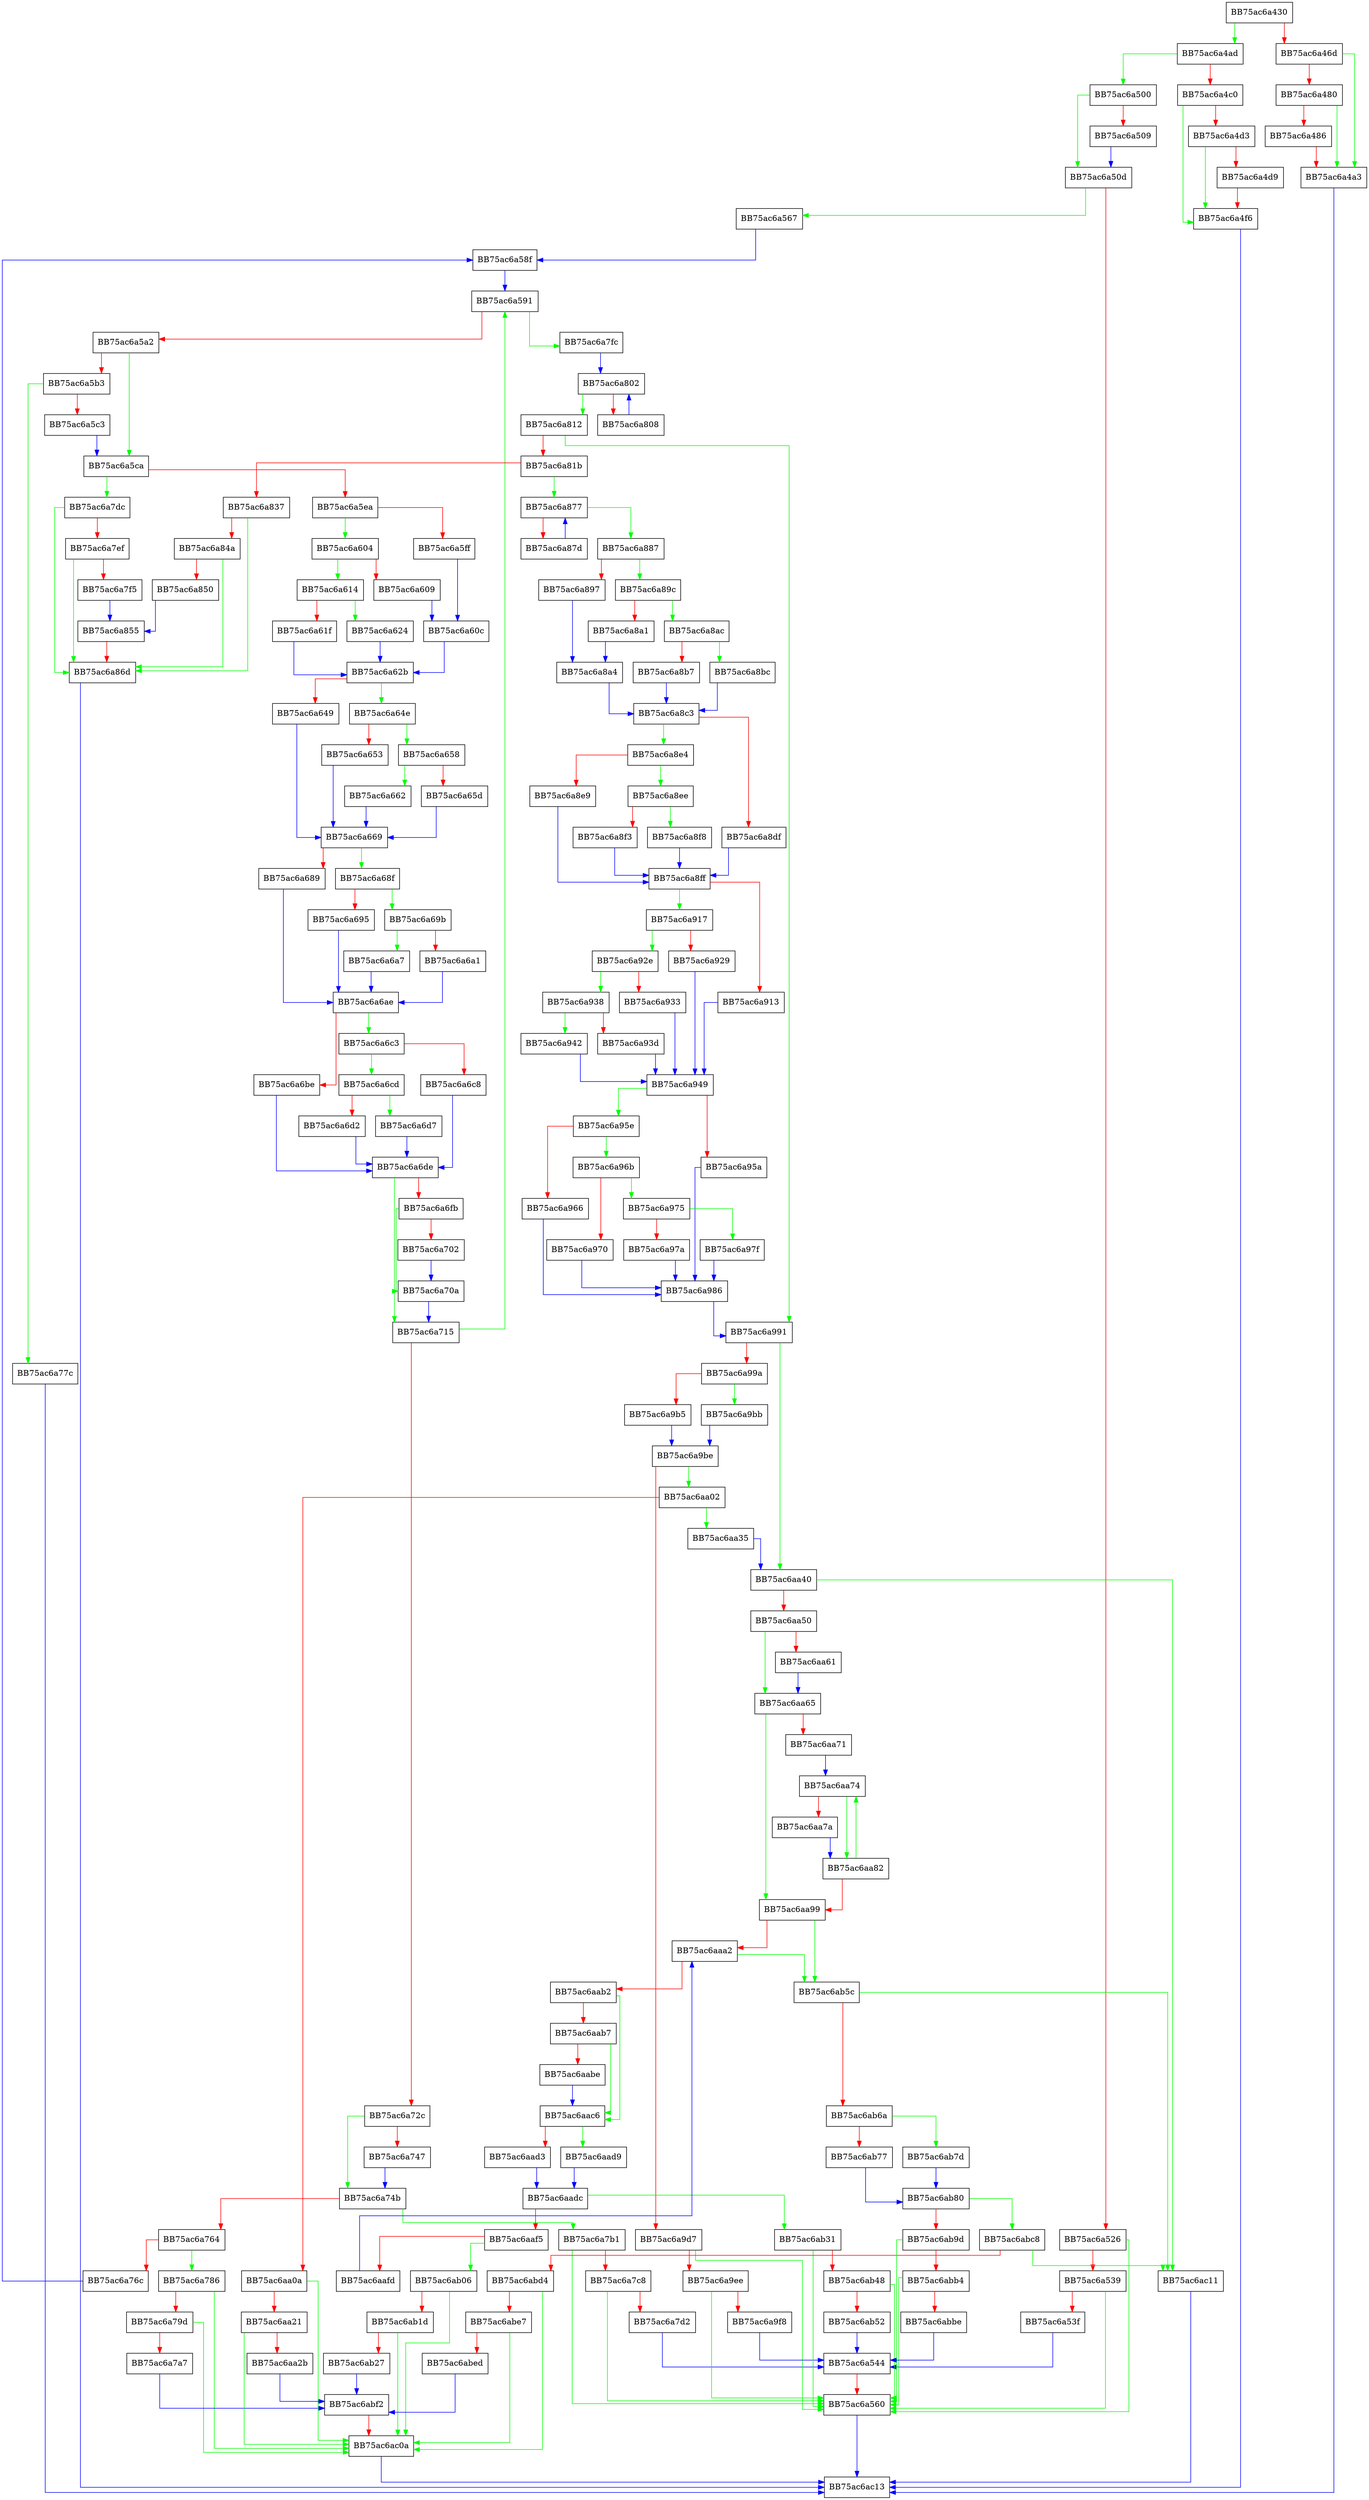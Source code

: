 digraph encodeBase64 {
  node [shape="box"];
  graph [splines=ortho];
  BB75ac6a430 -> BB75ac6a4ad [color="green"];
  BB75ac6a430 -> BB75ac6a46d [color="red"];
  BB75ac6a46d -> BB75ac6a4a3 [color="green"];
  BB75ac6a46d -> BB75ac6a480 [color="red"];
  BB75ac6a480 -> BB75ac6a4a3 [color="green"];
  BB75ac6a480 -> BB75ac6a486 [color="red"];
  BB75ac6a486 -> BB75ac6a4a3 [color="red"];
  BB75ac6a4a3 -> BB75ac6ac13 [color="blue"];
  BB75ac6a4ad -> BB75ac6a500 [color="green"];
  BB75ac6a4ad -> BB75ac6a4c0 [color="red"];
  BB75ac6a4c0 -> BB75ac6a4f6 [color="green"];
  BB75ac6a4c0 -> BB75ac6a4d3 [color="red"];
  BB75ac6a4d3 -> BB75ac6a4f6 [color="green"];
  BB75ac6a4d3 -> BB75ac6a4d9 [color="red"];
  BB75ac6a4d9 -> BB75ac6a4f6 [color="red"];
  BB75ac6a4f6 -> BB75ac6ac13 [color="blue"];
  BB75ac6a500 -> BB75ac6a50d [color="green"];
  BB75ac6a500 -> BB75ac6a509 [color="red"];
  BB75ac6a509 -> BB75ac6a50d [color="blue"];
  BB75ac6a50d -> BB75ac6a567 [color="green"];
  BB75ac6a50d -> BB75ac6a526 [color="red"];
  BB75ac6a526 -> BB75ac6a560 [color="green"];
  BB75ac6a526 -> BB75ac6a539 [color="red"];
  BB75ac6a539 -> BB75ac6a560 [color="green"];
  BB75ac6a539 -> BB75ac6a53f [color="red"];
  BB75ac6a53f -> BB75ac6a544 [color="blue"];
  BB75ac6a544 -> BB75ac6a560 [color="red"];
  BB75ac6a560 -> BB75ac6ac13 [color="blue"];
  BB75ac6a567 -> BB75ac6a58f [color="blue"];
  BB75ac6a58f -> BB75ac6a591 [color="blue"];
  BB75ac6a591 -> BB75ac6a7fc [color="green"];
  BB75ac6a591 -> BB75ac6a5a2 [color="red"];
  BB75ac6a5a2 -> BB75ac6a5ca [color="green"];
  BB75ac6a5a2 -> BB75ac6a5b3 [color="red"];
  BB75ac6a5b3 -> BB75ac6a77c [color="green"];
  BB75ac6a5b3 -> BB75ac6a5c3 [color="red"];
  BB75ac6a5c3 -> BB75ac6a5ca [color="blue"];
  BB75ac6a5ca -> BB75ac6a7dc [color="green"];
  BB75ac6a5ca -> BB75ac6a5ea [color="red"];
  BB75ac6a5ea -> BB75ac6a604 [color="green"];
  BB75ac6a5ea -> BB75ac6a5ff [color="red"];
  BB75ac6a5ff -> BB75ac6a60c [color="blue"];
  BB75ac6a604 -> BB75ac6a614 [color="green"];
  BB75ac6a604 -> BB75ac6a609 [color="red"];
  BB75ac6a609 -> BB75ac6a60c [color="blue"];
  BB75ac6a60c -> BB75ac6a62b [color="blue"];
  BB75ac6a614 -> BB75ac6a624 [color="green"];
  BB75ac6a614 -> BB75ac6a61f [color="red"];
  BB75ac6a61f -> BB75ac6a62b [color="blue"];
  BB75ac6a624 -> BB75ac6a62b [color="blue"];
  BB75ac6a62b -> BB75ac6a64e [color="green"];
  BB75ac6a62b -> BB75ac6a649 [color="red"];
  BB75ac6a649 -> BB75ac6a669 [color="blue"];
  BB75ac6a64e -> BB75ac6a658 [color="green"];
  BB75ac6a64e -> BB75ac6a653 [color="red"];
  BB75ac6a653 -> BB75ac6a669 [color="blue"];
  BB75ac6a658 -> BB75ac6a662 [color="green"];
  BB75ac6a658 -> BB75ac6a65d [color="red"];
  BB75ac6a65d -> BB75ac6a669 [color="blue"];
  BB75ac6a662 -> BB75ac6a669 [color="blue"];
  BB75ac6a669 -> BB75ac6a68f [color="green"];
  BB75ac6a669 -> BB75ac6a689 [color="red"];
  BB75ac6a689 -> BB75ac6a6ae [color="blue"];
  BB75ac6a68f -> BB75ac6a69b [color="green"];
  BB75ac6a68f -> BB75ac6a695 [color="red"];
  BB75ac6a695 -> BB75ac6a6ae [color="blue"];
  BB75ac6a69b -> BB75ac6a6a7 [color="green"];
  BB75ac6a69b -> BB75ac6a6a1 [color="red"];
  BB75ac6a6a1 -> BB75ac6a6ae [color="blue"];
  BB75ac6a6a7 -> BB75ac6a6ae [color="blue"];
  BB75ac6a6ae -> BB75ac6a6c3 [color="green"];
  BB75ac6a6ae -> BB75ac6a6be [color="red"];
  BB75ac6a6be -> BB75ac6a6de [color="blue"];
  BB75ac6a6c3 -> BB75ac6a6cd [color="green"];
  BB75ac6a6c3 -> BB75ac6a6c8 [color="red"];
  BB75ac6a6c8 -> BB75ac6a6de [color="blue"];
  BB75ac6a6cd -> BB75ac6a6d7 [color="green"];
  BB75ac6a6cd -> BB75ac6a6d2 [color="red"];
  BB75ac6a6d2 -> BB75ac6a6de [color="blue"];
  BB75ac6a6d7 -> BB75ac6a6de [color="blue"];
  BB75ac6a6de -> BB75ac6a715 [color="green"];
  BB75ac6a6de -> BB75ac6a6fb [color="red"];
  BB75ac6a6fb -> BB75ac6a70a [color="green"];
  BB75ac6a6fb -> BB75ac6a702 [color="red"];
  BB75ac6a702 -> BB75ac6a70a [color="blue"];
  BB75ac6a70a -> BB75ac6a715 [color="blue"];
  BB75ac6a715 -> BB75ac6a591 [color="green"];
  BB75ac6a715 -> BB75ac6a72c [color="red"];
  BB75ac6a72c -> BB75ac6a74b [color="green"];
  BB75ac6a72c -> BB75ac6a747 [color="red"];
  BB75ac6a747 -> BB75ac6a74b [color="blue"];
  BB75ac6a74b -> BB75ac6a7b1 [color="green"];
  BB75ac6a74b -> BB75ac6a764 [color="red"];
  BB75ac6a764 -> BB75ac6a786 [color="green"];
  BB75ac6a764 -> BB75ac6a76c [color="red"];
  BB75ac6a76c -> BB75ac6a58f [color="blue"];
  BB75ac6a77c -> BB75ac6ac13 [color="blue"];
  BB75ac6a786 -> BB75ac6ac0a [color="green"];
  BB75ac6a786 -> BB75ac6a79d [color="red"];
  BB75ac6a79d -> BB75ac6ac0a [color="green"];
  BB75ac6a79d -> BB75ac6a7a7 [color="red"];
  BB75ac6a7a7 -> BB75ac6abf2 [color="blue"];
  BB75ac6a7b1 -> BB75ac6a560 [color="green"];
  BB75ac6a7b1 -> BB75ac6a7c8 [color="red"];
  BB75ac6a7c8 -> BB75ac6a560 [color="green"];
  BB75ac6a7c8 -> BB75ac6a7d2 [color="red"];
  BB75ac6a7d2 -> BB75ac6a544 [color="blue"];
  BB75ac6a7dc -> BB75ac6a86d [color="green"];
  BB75ac6a7dc -> BB75ac6a7ef [color="red"];
  BB75ac6a7ef -> BB75ac6a86d [color="green"];
  BB75ac6a7ef -> BB75ac6a7f5 [color="red"];
  BB75ac6a7f5 -> BB75ac6a855 [color="blue"];
  BB75ac6a7fc -> BB75ac6a802 [color="blue"];
  BB75ac6a802 -> BB75ac6a812 [color="green"];
  BB75ac6a802 -> BB75ac6a808 [color="red"];
  BB75ac6a808 -> BB75ac6a802 [color="blue"];
  BB75ac6a812 -> BB75ac6a991 [color="green"];
  BB75ac6a812 -> BB75ac6a81b [color="red"];
  BB75ac6a81b -> BB75ac6a877 [color="green"];
  BB75ac6a81b -> BB75ac6a837 [color="red"];
  BB75ac6a837 -> BB75ac6a86d [color="green"];
  BB75ac6a837 -> BB75ac6a84a [color="red"];
  BB75ac6a84a -> BB75ac6a86d [color="green"];
  BB75ac6a84a -> BB75ac6a850 [color="red"];
  BB75ac6a850 -> BB75ac6a855 [color="blue"];
  BB75ac6a855 -> BB75ac6a86d [color="red"];
  BB75ac6a86d -> BB75ac6ac13 [color="blue"];
  BB75ac6a877 -> BB75ac6a887 [color="green"];
  BB75ac6a877 -> BB75ac6a87d [color="red"];
  BB75ac6a87d -> BB75ac6a877 [color="blue"];
  BB75ac6a887 -> BB75ac6a89c [color="green"];
  BB75ac6a887 -> BB75ac6a897 [color="red"];
  BB75ac6a897 -> BB75ac6a8a4 [color="blue"];
  BB75ac6a89c -> BB75ac6a8ac [color="green"];
  BB75ac6a89c -> BB75ac6a8a1 [color="red"];
  BB75ac6a8a1 -> BB75ac6a8a4 [color="blue"];
  BB75ac6a8a4 -> BB75ac6a8c3 [color="blue"];
  BB75ac6a8ac -> BB75ac6a8bc [color="green"];
  BB75ac6a8ac -> BB75ac6a8b7 [color="red"];
  BB75ac6a8b7 -> BB75ac6a8c3 [color="blue"];
  BB75ac6a8bc -> BB75ac6a8c3 [color="blue"];
  BB75ac6a8c3 -> BB75ac6a8e4 [color="green"];
  BB75ac6a8c3 -> BB75ac6a8df [color="red"];
  BB75ac6a8df -> BB75ac6a8ff [color="blue"];
  BB75ac6a8e4 -> BB75ac6a8ee [color="green"];
  BB75ac6a8e4 -> BB75ac6a8e9 [color="red"];
  BB75ac6a8e9 -> BB75ac6a8ff [color="blue"];
  BB75ac6a8ee -> BB75ac6a8f8 [color="green"];
  BB75ac6a8ee -> BB75ac6a8f3 [color="red"];
  BB75ac6a8f3 -> BB75ac6a8ff [color="blue"];
  BB75ac6a8f8 -> BB75ac6a8ff [color="blue"];
  BB75ac6a8ff -> BB75ac6a917 [color="green"];
  BB75ac6a8ff -> BB75ac6a913 [color="red"];
  BB75ac6a913 -> BB75ac6a949 [color="blue"];
  BB75ac6a917 -> BB75ac6a92e [color="green"];
  BB75ac6a917 -> BB75ac6a929 [color="red"];
  BB75ac6a929 -> BB75ac6a949 [color="blue"];
  BB75ac6a92e -> BB75ac6a938 [color="green"];
  BB75ac6a92e -> BB75ac6a933 [color="red"];
  BB75ac6a933 -> BB75ac6a949 [color="blue"];
  BB75ac6a938 -> BB75ac6a942 [color="green"];
  BB75ac6a938 -> BB75ac6a93d [color="red"];
  BB75ac6a93d -> BB75ac6a949 [color="blue"];
  BB75ac6a942 -> BB75ac6a949 [color="blue"];
  BB75ac6a949 -> BB75ac6a95e [color="green"];
  BB75ac6a949 -> BB75ac6a95a [color="red"];
  BB75ac6a95a -> BB75ac6a986 [color="blue"];
  BB75ac6a95e -> BB75ac6a96b [color="green"];
  BB75ac6a95e -> BB75ac6a966 [color="red"];
  BB75ac6a966 -> BB75ac6a986 [color="blue"];
  BB75ac6a96b -> BB75ac6a975 [color="green"];
  BB75ac6a96b -> BB75ac6a970 [color="red"];
  BB75ac6a970 -> BB75ac6a986 [color="blue"];
  BB75ac6a975 -> BB75ac6a97f [color="green"];
  BB75ac6a975 -> BB75ac6a97a [color="red"];
  BB75ac6a97a -> BB75ac6a986 [color="blue"];
  BB75ac6a97f -> BB75ac6a986 [color="blue"];
  BB75ac6a986 -> BB75ac6a991 [color="blue"];
  BB75ac6a991 -> BB75ac6aa40 [color="green"];
  BB75ac6a991 -> BB75ac6a99a [color="red"];
  BB75ac6a99a -> BB75ac6a9bb [color="green"];
  BB75ac6a99a -> BB75ac6a9b5 [color="red"];
  BB75ac6a9b5 -> BB75ac6a9be [color="blue"];
  BB75ac6a9bb -> BB75ac6a9be [color="blue"];
  BB75ac6a9be -> BB75ac6aa02 [color="green"];
  BB75ac6a9be -> BB75ac6a9d7 [color="red"];
  BB75ac6a9d7 -> BB75ac6a560 [color="green"];
  BB75ac6a9d7 -> BB75ac6a9ee [color="red"];
  BB75ac6a9ee -> BB75ac6a560 [color="green"];
  BB75ac6a9ee -> BB75ac6a9f8 [color="red"];
  BB75ac6a9f8 -> BB75ac6a544 [color="blue"];
  BB75ac6aa02 -> BB75ac6aa35 [color="green"];
  BB75ac6aa02 -> BB75ac6aa0a [color="red"];
  BB75ac6aa0a -> BB75ac6ac0a [color="green"];
  BB75ac6aa0a -> BB75ac6aa21 [color="red"];
  BB75ac6aa21 -> BB75ac6ac0a [color="green"];
  BB75ac6aa21 -> BB75ac6aa2b [color="red"];
  BB75ac6aa2b -> BB75ac6abf2 [color="blue"];
  BB75ac6aa35 -> BB75ac6aa40 [color="blue"];
  BB75ac6aa40 -> BB75ac6ac11 [color="green"];
  BB75ac6aa40 -> BB75ac6aa50 [color="red"];
  BB75ac6aa50 -> BB75ac6aa65 [color="green"];
  BB75ac6aa50 -> BB75ac6aa61 [color="red"];
  BB75ac6aa61 -> BB75ac6aa65 [color="blue"];
  BB75ac6aa65 -> BB75ac6aa99 [color="green"];
  BB75ac6aa65 -> BB75ac6aa71 [color="red"];
  BB75ac6aa71 -> BB75ac6aa74 [color="blue"];
  BB75ac6aa74 -> BB75ac6aa82 [color="green"];
  BB75ac6aa74 -> BB75ac6aa7a [color="red"];
  BB75ac6aa7a -> BB75ac6aa82 [color="blue"];
  BB75ac6aa82 -> BB75ac6aa74 [color="green"];
  BB75ac6aa82 -> BB75ac6aa99 [color="red"];
  BB75ac6aa99 -> BB75ac6ab5c [color="green"];
  BB75ac6aa99 -> BB75ac6aaa2 [color="red"];
  BB75ac6aaa2 -> BB75ac6ab5c [color="green"];
  BB75ac6aaa2 -> BB75ac6aab2 [color="red"];
  BB75ac6aab2 -> BB75ac6aac6 [color="green"];
  BB75ac6aab2 -> BB75ac6aab7 [color="red"];
  BB75ac6aab7 -> BB75ac6aac6 [color="green"];
  BB75ac6aab7 -> BB75ac6aabe [color="red"];
  BB75ac6aabe -> BB75ac6aac6 [color="blue"];
  BB75ac6aac6 -> BB75ac6aad9 [color="green"];
  BB75ac6aac6 -> BB75ac6aad3 [color="red"];
  BB75ac6aad3 -> BB75ac6aadc [color="blue"];
  BB75ac6aad9 -> BB75ac6aadc [color="blue"];
  BB75ac6aadc -> BB75ac6ab31 [color="green"];
  BB75ac6aadc -> BB75ac6aaf5 [color="red"];
  BB75ac6aaf5 -> BB75ac6ab06 [color="green"];
  BB75ac6aaf5 -> BB75ac6aafd [color="red"];
  BB75ac6aafd -> BB75ac6aaa2 [color="blue"];
  BB75ac6ab06 -> BB75ac6ac0a [color="green"];
  BB75ac6ab06 -> BB75ac6ab1d [color="red"];
  BB75ac6ab1d -> BB75ac6ac0a [color="green"];
  BB75ac6ab1d -> BB75ac6ab27 [color="red"];
  BB75ac6ab27 -> BB75ac6abf2 [color="blue"];
  BB75ac6ab31 -> BB75ac6a560 [color="green"];
  BB75ac6ab31 -> BB75ac6ab48 [color="red"];
  BB75ac6ab48 -> BB75ac6a560 [color="green"];
  BB75ac6ab48 -> BB75ac6ab52 [color="red"];
  BB75ac6ab52 -> BB75ac6a544 [color="blue"];
  BB75ac6ab5c -> BB75ac6ac11 [color="green"];
  BB75ac6ab5c -> BB75ac6ab6a [color="red"];
  BB75ac6ab6a -> BB75ac6ab7d [color="green"];
  BB75ac6ab6a -> BB75ac6ab77 [color="red"];
  BB75ac6ab77 -> BB75ac6ab80 [color="blue"];
  BB75ac6ab7d -> BB75ac6ab80 [color="blue"];
  BB75ac6ab80 -> BB75ac6abc8 [color="green"];
  BB75ac6ab80 -> BB75ac6ab9d [color="red"];
  BB75ac6ab9d -> BB75ac6a560 [color="green"];
  BB75ac6ab9d -> BB75ac6abb4 [color="red"];
  BB75ac6abb4 -> BB75ac6a560 [color="green"];
  BB75ac6abb4 -> BB75ac6abbe [color="red"];
  BB75ac6abbe -> BB75ac6a544 [color="blue"];
  BB75ac6abc8 -> BB75ac6ac11 [color="green"];
  BB75ac6abc8 -> BB75ac6abd4 [color="red"];
  BB75ac6abd4 -> BB75ac6ac0a [color="green"];
  BB75ac6abd4 -> BB75ac6abe7 [color="red"];
  BB75ac6abe7 -> BB75ac6ac0a [color="green"];
  BB75ac6abe7 -> BB75ac6abed [color="red"];
  BB75ac6abed -> BB75ac6abf2 [color="blue"];
  BB75ac6abf2 -> BB75ac6ac0a [color="red"];
  BB75ac6ac0a -> BB75ac6ac13 [color="blue"];
  BB75ac6ac11 -> BB75ac6ac13 [color="blue"];
}